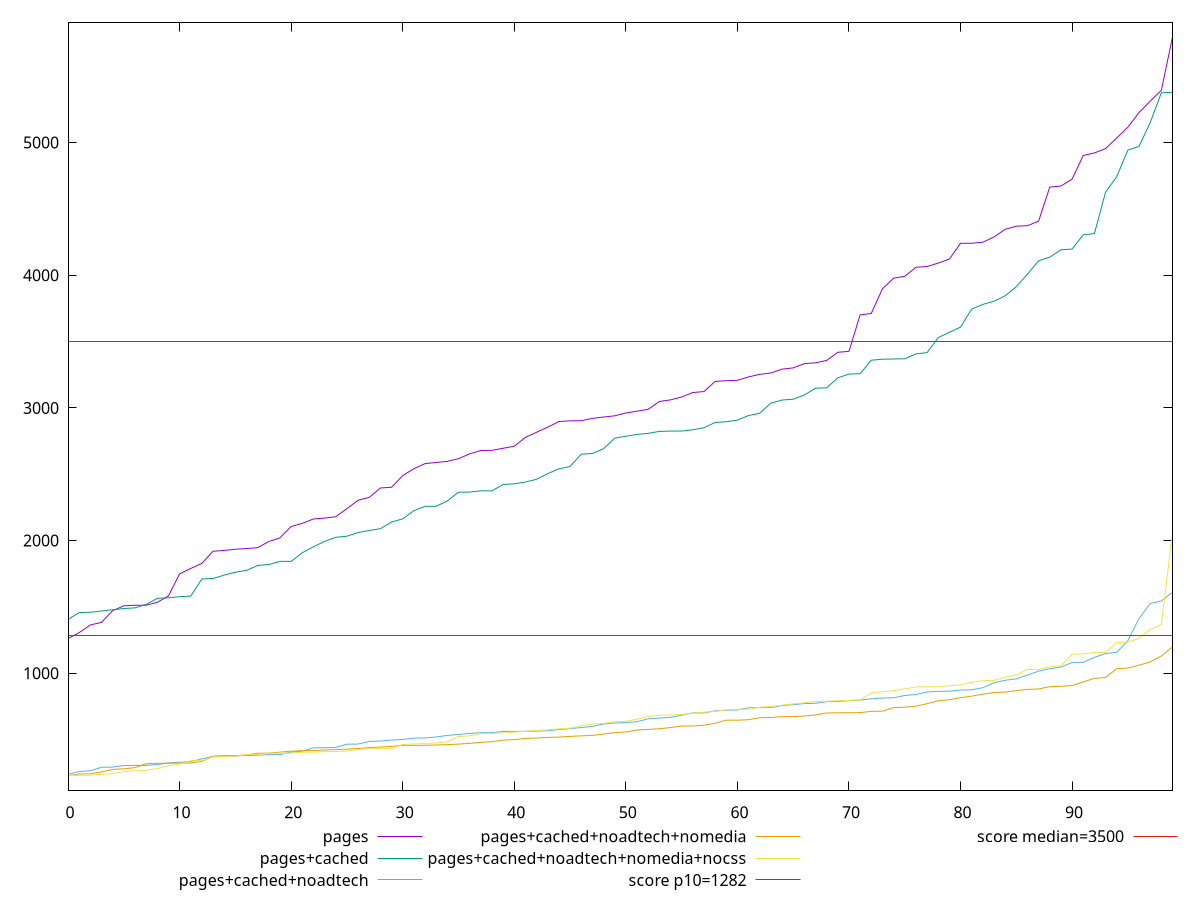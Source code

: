 reset

$pages <<EOF
0 1261.0480000000007
1 1305.7280000000005
2 1363.6759999999995
3 1382.8319999999994
4 1471.2799999999997
5 1507.7319999999995
6 1511.7959999999998
7 1512.3359999999989
8 1534.2119999999998
9 1581.9879999999998
10 1748.635999999999
11 1789.475999999999
12 1827.787999999999
13 1919.3439999999991
14 1925.2239999999997
15 1934.2879999999989
16 1939.6599999999999
17 1946.0279999999993
18 1992.884
19 2020.3399999999983
20 2106.0119999999997
21 2129.724
22 2162.547999999999
23 2168.9599999999996
24 2179.372
25 2240.4519999999993
26 2303.6360000000004
27 2325.3919999999985
28 2395.9759999999987
29 2401.591999999999
30 2489.484
31 2541.428
32 2579.7119999999995
33 2588.596
34 2596.9079999999994
35 2617.043999999999
36 2653.711999999999
37 2678.5999999999995
38 2680.0559999999996
39 2695.467999999999
40 2710.9079999999994
41 2777.995999999999
42 2816.2439999999997
43 2854.692
44 2896.959999999999
45 2902.5719999999988
46 2903.3639999999987
47 2920.839999999999
48 2931.015999999999
49 2940.100000000001
50 2961.4799999999996
51 2975.231999999999
52 2989.028
53 3048.3759999999984
54 3060.295999999999
55 3082.1279999999997
56 3115.852000000001
57 3122.9959999999987
58 3199.3559999999998
59 3204.7919999999986
60 3208.215999999999
61 3233.659999999998
62 3252.9640000000013
63 3263.2159999999985
64 3291.8759999999984
65 3301.54
66 3333.6679999999997
67 3339.9280000000003
68 3357.7679999999987
69 3418.959999999998
70 3426.3559999999993
71 3701.036
72 3712.156
73 3897.6479999999974
74 3977.6479999999992
75 3992.0999999999985
76 4060.171999999999
77 4065.7599999999984
78 4091.7800000000007
79 4122.084000000001
80 4240.7919999999995
81 4241.352
82 4249.308
83 4288.707999999999
84 4346.388000000002
85 4369.847999999999
86 4373.760000000001
87 4407.691999999998
88 4664.6720000000005
89 4672.684
90 4724.4760000000015
91 4902.688
92 4922.196000000002
93 4954.92
94 5035.275999999994
95 5116.423999999998
96 5226.840000000001
97 5312.723999999998
98 5394.048
99 5795.652000000003
EOF

$pagesCached <<EOF
0 1405.2759999999994
1 1456.548
2 1459.1360000000002
3 1468.8999999999992
4 1477.6959999999997
5 1487.4639999999995
6 1492.3600000000006
7 1518.2439999999988
8 1564.224
9 1567.7279999999996
10 1576.6400000000003
11 1580.868
12 1710.3960000000004
13 1713.844
14 1739.5119999999988
15 1760.9479999999994
16 1775.3119999999994
17 1812.056
18 1819.3719999999994
19 1842.6119999999999
20 1842.98
21 1908.0359999999996
22 1953.331999999999
23 1993.5439999999994
24 2024.2960000000003
25 2032.6519999999991
26 2060.332
27 2075.8399999999992
28 2089.096
29 2139.8880000000004
30 2163.4119999999994
31 2225.0159999999996
32 2258.0159999999996
33 2258.2599999999993
34 2298.6479999999992
35 2364.175999999999
36 2365.395999999999
37 2374.5559999999987
38 2374.727999999999
39 2422.571999999999
40 2427.488
41 2440.8
42 2461.744
43 2504.655999999999
44 2540.1359999999986
45 2558.3039999999987
46 2650.6759999999995
47 2656.2799999999997
48 2691.848
49 2771.959999999998
50 2786.0679999999998
51 2800.239999999999
52 2807.9159999999997
53 2822.6159999999995
54 2825.1079999999997
55 2825.388000000001
56 2834.6879999999987
57 2850.8000000000006
58 2890.1959999999985
59 2895.556
60 2907.6800000000003
61 2942.2479999999996
62 2959.411999999999
63 3035.884
64 3059.2079999999996
65 3065.4159999999997
66 3097.583999999998
67 3148.359999999999
68 3151.0879999999997
69 3226.8040000000005
70 3254.879999999999
71 3257.9120000000007
72 3359.2919999999995
73 3367.1279999999992
74 3368.575999999999
75 3370.367999999998
76 3407.1159999999995
77 3416.615999999999
78 3529.9159999999993
79 3570.388
80 3608.8999999999983
81 3744.947999999999
82 3780.3399999999992
83 3804.0199999999995
84 3845.0639999999985
85 3913.9679999999994
86 4008.672
87 4108.915999999997
88 4136.215999999999
89 4191.852
90 4197.42
91 4305.104
92 4313.815999999998
93 4626.431999999999
94 4743.0999999999985
95 4943.459999999997
96 4971.6399999999985
97 5150.56
98 5375.507999999998
99 5379.676
EOF

$pagesCachedNoadtech <<EOF
0 238.328
1 257.85999999999996
2 264.128
3 290.41599999999994
4 292.056
5 303.60799999999995
6 304.504
7 304.76
8 311.06399999999996
9 323.11599999999993
10 328.2
11 333.37199999999996
12 353.928
13 372.052
14 376.14
15 376.3599999999999
16 379.124
17 382.048
18 385.564
19 386.15999999999997
20 405.29600000000005
21 411.504
22 437.08799999999997
23 437.76800000000003
24 440.1959999999999
25 464.48400000000004
26 465.5640000000001
27 485.35600000000005
28 488.1680000000001
29 495.676
30 500.332
31 510.236
32 511.836
33 518.692
34 530.9319999999999
35 537.424
36 545.808
37 551.0960000000001
38 551.28
39 560.836
40 561.0840000000001
41 561.2639999999999
42 563.3320000000001
43 565.4920000000001
44 574.6840000000001
45 582.42
46 589.704
47 598.9319999999999
48 616.516
49 624.3879999999999
50 626.8960000000001
51 634.5520000000001
52 656.0160000000001
53 661.3040000000001
54 667.104
55 682.8039999999999
56 700.1679999999999
57 700.6319999999998
58 715.672
59 720.5520000000002
60 722.528
61 738.8200000000002
62 740.48
63 740.7520000000001
64 756.2760000000001
65 761.864
66 770.98
67 772.304
68 785.116
69 786.036
70 794.1840000000001
71 797.4040000000002
72 806.9040000000001
73 812.508
74 814.356
75 831.756
76 839.004
77 858.3240000000001
78 862.8080000000002
79 864.1760000000002
80 872.4960000000001
81 874.6319999999998
82 889.8680000000002
83 928.104
84 946.4720000000001
85 957.0960000000002
86 985.472
87 1015.4480000000001
88 1033.3159999999998
89 1045.984
90 1080.7959999999998
91 1081.6680000000001
92 1119.328
93 1148.0079999999998
94 1157.696
95 1245.384
96 1411.9159999999997
97 1525.368
98 1544.0199999999998
99 1610.54
EOF

$pagesCachedNoadtechNomedia <<EOF
0 226.368
1 239.916
2 240.904
3 255.24
4 274.47999999999996
5 278.77599999999995
6 287.88
7 317.2879999999999
8 320.332
9 321.104
10 321.688
11 322.716
12 334.692
13 373.316
14 377.752
15 377.812
16 383.58
17 396.11199999999997
18 397.15200000000004
19 404.744
20 411.828
21 415.596
22 416.616
23 420.85200000000003
24 423.88399999999996
25 427.016
26 432.15200000000004
27 439.29200000000003
28 443.184
29 447.884
30 455.3399999999999
31 455.61600000000004
32 456.74
33 458.28
34 461.17999999999995
35 465.016
36 471.024
37 477.828
38 483.048
39 495.56399999999996
40 498.95200000000006
41 507.972
42 511.0960000000001
43 515.696
44 517.9959999999999
45 523.4639999999999
46 527.452
47 530.5120000000001
48 540.9199999999998
49 551.6400000000001
50 556.472
51 571.612
52 575.7000000000002
53 581.02
54 590.048
55 601.0360000000001
56 601.7280000000001
57 607.368
58 622.2640000000001
59 645.576
60 645.648
61 649.2519999999998
62 663.9639999999999
63 665.4639999999999
64 672.2159999999999
65 672.284
66 677.3040000000001
67 684.76
68 699.8440000000003
69 701.3000000000001
70 701.5079999999999
71 702.5840000000001
72 711.992
73 713.6280000000002
74 740.2760000000001
75 743.836
76 750.604
77 769.756
78 791.448
79 800.3600000000001
80 815.108
81 826.732
82 841.624
83 854.1800000000001
84 857.332
85 868.1640000000001
86 877.7840000000001
87 881.0559999999998
88 897.8240000000001
89 900.9479999999999
90 907.0920000000001
91 933.7080000000001
92 961.3760000000002
93 966.7800000000001
94 1033.9120000000003
95 1038.4120000000003
96 1059.768
97 1085.0120000000002
98 1129.3600000000001
99 1198.4880000000003
EOF

$pagesCachedNoadtechNomediaNocss <<EOF
0 227.156
1 230.07999999999998
2 231.12
3 237.46000000000004
4 242.036
5 258.32000000000005
6 264.39599999999996
7 267.648
8 280.788
9 303.192
10 313.36800000000005
11 339.48400000000004
12 339.87200000000007
13 368.98400000000004
14 370.43600000000004
15 374.22800000000007
16 384.9440000000001
17 386.90000000000003
18 396.34000000000003
19 396.412
20 397.072
21 404.2679999999999
22 404.53600000000006
23 408.696
24 409.2960000000001
25 412.736
26 424.86400000000003
27 430.03600000000006
28 431.94
29 433.18799999999993
30 462.53599999999994
31 465.29200000000014
32 471.024
33 473.8639999999999
34 483.016
35 522.48
36 527.6519999999999
37 545.076
38 545.616
39 549.348
40 555.396
41 561.4480000000001
42 567.3959999999998
43 572.9960000000001
44 580.7840000000001
45 584.912
46 604.02
47 616
48 621.58
49 633.316
50 637.8080000000001
51 652.7
52 673.724
53 682.9399999999998
54 684.4559999999999
55 688.2959999999999
56 698.5600000000001
57 705.6
58 712.0360000000002
59 723.2080000000002
60 727.644
61 728.5400000000001
62 743.7200000000001
63 747.7240000000002
64 758.8280000000001
65 768.4520000000002
66 776.788
67 785.952
68 789.048
69 791.8960000000002
70 794.5720000000001
71 797.1599999999999
72 851.5360000000001
73 860.196
74 867.8720000000002
75 881.2760000000001
76 896.0920000000001
77 896.7919999999999
78 897.8840000000001
79 904.6999999999999
80 912.0400000000001
81 930.6960000000001
82 942.6920000000002
83 944.9400000000002
84 971.46
85 986.8719999999994
86 1028.0520000000001
87 1028.3
88 1048.2520000000002
89 1055.5839999999996
90 1142.4320000000002
91 1145.2480000000003
92 1155.2479999999998
93 1156.052
94 1231.624
95 1233.9959999999999
96 1262.164
97 1328.748
98 1367.484
99 2058.9599999999996
EOF

set key outside below
set xrange [0:99]
set yrange [114.98231999999994:5907.037680000003]
set trange [114.98231999999994:5907.037680000003]
set terminal svg size 640, 580 enhanced background rgb 'white'
set output "report_00015_2021-02-09T16-11-33.973Z/bootup-time/comparison/sorted/all_raw.svg"

plot $pages title "pages" with line, \
     $pagesCached title "pages+cached" with line, \
     $pagesCachedNoadtech title "pages+cached+noadtech" with line, \
     $pagesCachedNoadtechNomedia title "pages+cached+noadtech+nomedia" with line, \
     $pagesCachedNoadtechNomediaNocss title "pages+cached+noadtech+nomedia+nocss" with line, \
     1282 title "score p10=1282", \
     3500 title "score median=3500"

reset
